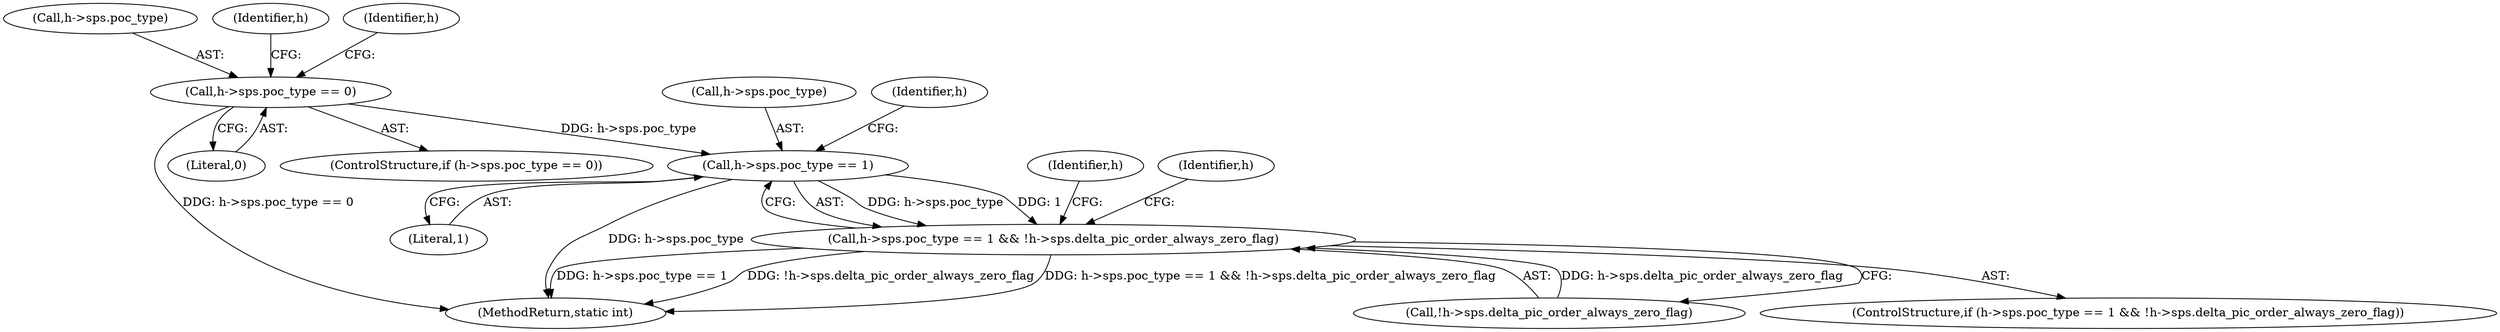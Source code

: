 digraph "0_FFmpeg_29ffeef5e73b8f41ff3a3f2242d356759c66f91f@pointer" {
"1002175" [label="(Call,h->sps.poc_type == 1)"];
"1002128" [label="(Call,h->sps.poc_type == 0)"];
"1002174" [label="(Call,h->sps.poc_type == 1 && !h->sps.delta_pic_order_always_zero_flag)"];
"1002127" [label="(ControlStructure,if (h->sps.poc_type == 0))"];
"1002182" [label="(Call,!h->sps.delta_pic_order_always_zero_flag)"];
"1002129" [label="(Call,h->sps.poc_type)"];
"1002174" [label="(Call,h->sps.poc_type == 1 && !h->sps.delta_pic_order_always_zero_flag)"];
"1002181" [label="(Literal,1)"];
"1002138" [label="(Identifier,h)"];
"1002192" [label="(Identifier,h)"];
"1002173" [label="(ControlStructure,if (h->sps.poc_type == 1 && !h->sps.delta_pic_order_always_zero_flag))"];
"1002176" [label="(Call,h->sps.poc_type)"];
"1003435" [label="(MethodReturn,static int)"];
"1002178" [label="(Identifier,h)"];
"1002128" [label="(Call,h->sps.poc_type == 0)"];
"1002226" [label="(Identifier,h)"];
"1002185" [label="(Identifier,h)"];
"1002175" [label="(Call,h->sps.poc_type == 1)"];
"1002134" [label="(Literal,0)"];
"1002175" -> "1002174"  [label="AST: "];
"1002175" -> "1002181"  [label="CFG: "];
"1002176" -> "1002175"  [label="AST: "];
"1002181" -> "1002175"  [label="AST: "];
"1002185" -> "1002175"  [label="CFG: "];
"1002174" -> "1002175"  [label="CFG: "];
"1002175" -> "1003435"  [label="DDG: h->sps.poc_type"];
"1002175" -> "1002174"  [label="DDG: h->sps.poc_type"];
"1002175" -> "1002174"  [label="DDG: 1"];
"1002128" -> "1002175"  [label="DDG: h->sps.poc_type"];
"1002128" -> "1002127"  [label="AST: "];
"1002128" -> "1002134"  [label="CFG: "];
"1002129" -> "1002128"  [label="AST: "];
"1002134" -> "1002128"  [label="AST: "];
"1002138" -> "1002128"  [label="CFG: "];
"1002178" -> "1002128"  [label="CFG: "];
"1002128" -> "1003435"  [label="DDG: h->sps.poc_type == 0"];
"1002174" -> "1002173"  [label="AST: "];
"1002174" -> "1002182"  [label="CFG: "];
"1002182" -> "1002174"  [label="AST: "];
"1002192" -> "1002174"  [label="CFG: "];
"1002226" -> "1002174"  [label="CFG: "];
"1002174" -> "1003435"  [label="DDG: h->sps.poc_type == 1"];
"1002174" -> "1003435"  [label="DDG: !h->sps.delta_pic_order_always_zero_flag"];
"1002174" -> "1003435"  [label="DDG: h->sps.poc_type == 1 && !h->sps.delta_pic_order_always_zero_flag"];
"1002182" -> "1002174"  [label="DDG: h->sps.delta_pic_order_always_zero_flag"];
}
